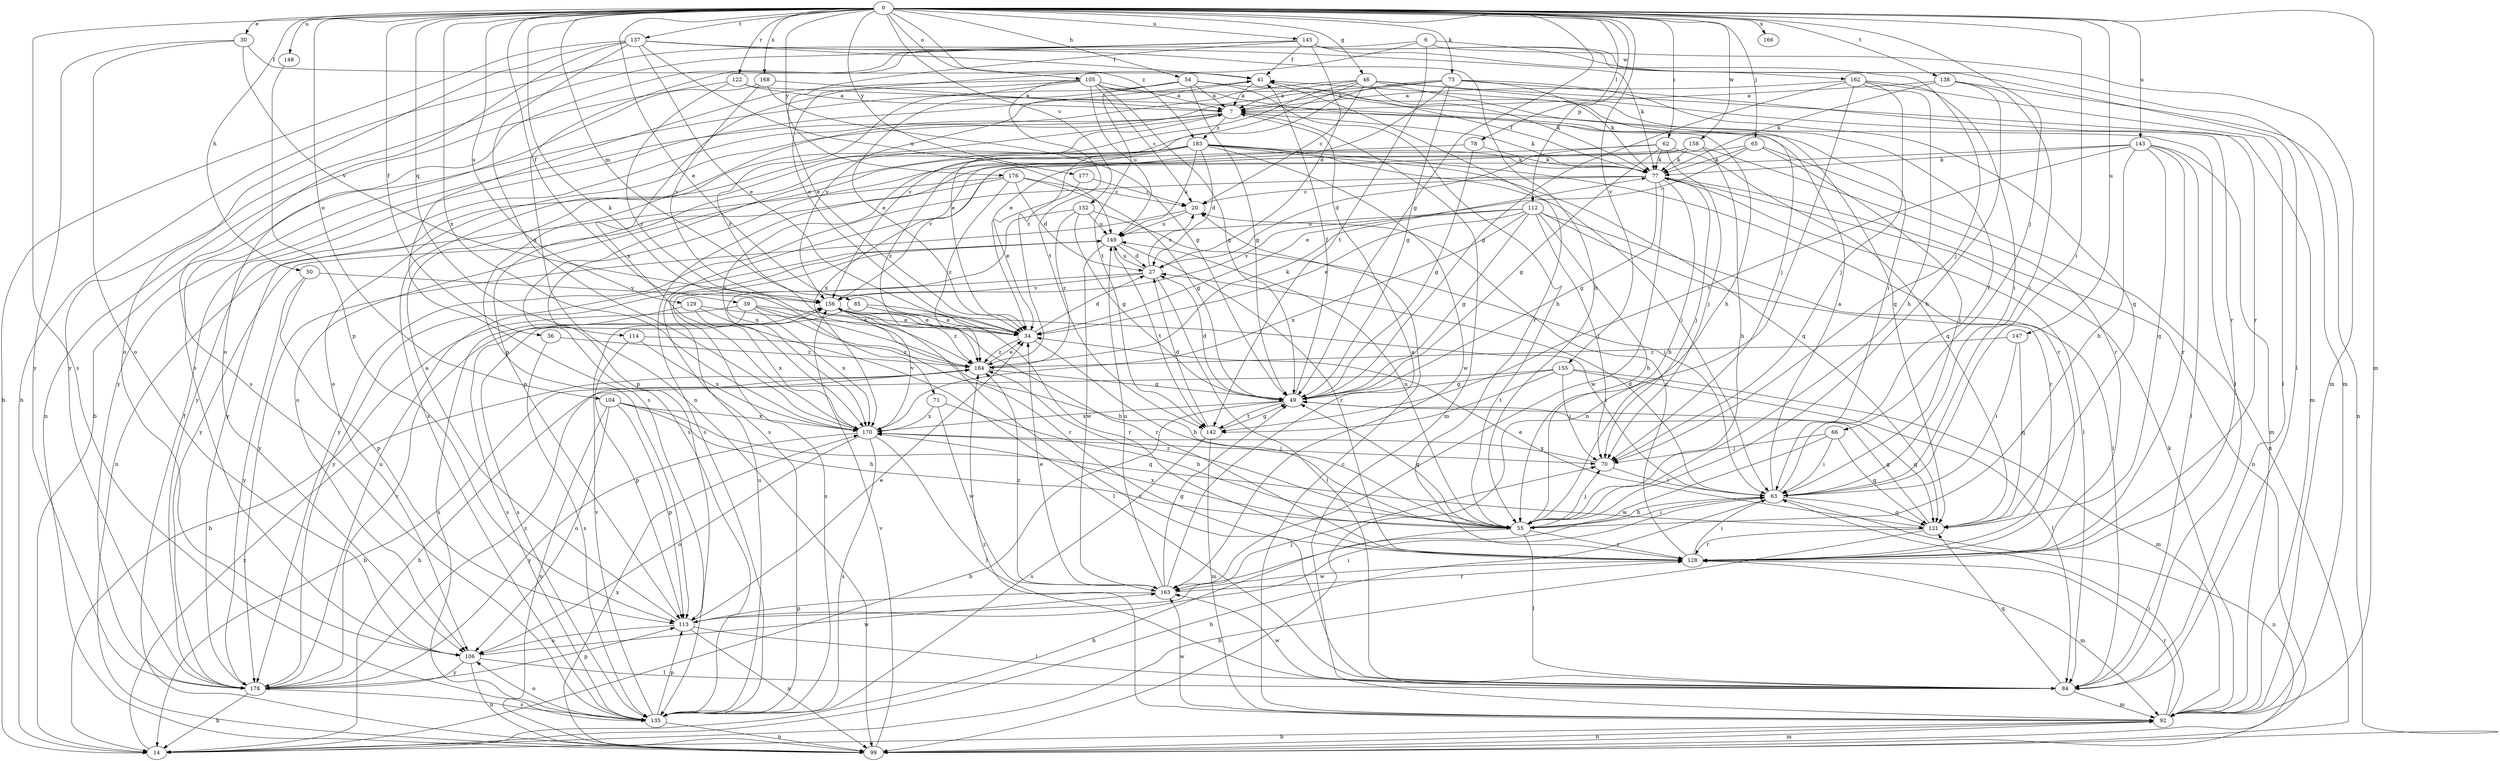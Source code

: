 strict digraph  {
0;
6;
7;
14;
20;
27;
30;
34;
36;
39;
41;
46;
49;
50;
54;
55;
62;
63;
65;
66;
70;
71;
73;
77;
78;
84;
85;
92;
99;
104;
105;
106;
112;
113;
114;
121;
122;
128;
129;
135;
137;
138;
142;
143;
145;
147;
148;
149;
152;
155;
156;
158;
162;
163;
166;
168;
170;
176;
177;
178;
183;
184;
0 -> 30  [label=e];
0 -> 34  [label=e];
0 -> 36  [label=f];
0 -> 39  [label=f];
0 -> 46  [label=g];
0 -> 49  [label=g];
0 -> 50  [label=h];
0 -> 54  [label=h];
0 -> 62  [label=i];
0 -> 63  [label=i];
0 -> 65  [label=j];
0 -> 66  [label=j];
0 -> 71  [label=k];
0 -> 73  [label=k];
0 -> 78  [label=l];
0 -> 85  [label=m];
0 -> 92  [label=m];
0 -> 104  [label=o];
0 -> 105  [label=o];
0 -> 112  [label=p];
0 -> 114  [label=q];
0 -> 122  [label=r];
0 -> 129  [label=s];
0 -> 135  [label=s];
0 -> 137  [label=t];
0 -> 138  [label=t];
0 -> 143  [label=u];
0 -> 145  [label=u];
0 -> 147  [label=u];
0 -> 148  [label=u];
0 -> 152  [label=v];
0 -> 155  [label=v];
0 -> 158  [label=w];
0 -> 166  [label=x];
0 -> 168  [label=x];
0 -> 170  [label=x];
0 -> 176  [label=y];
0 -> 177  [label=y];
0 -> 183  [label=z];
6 -> 34  [label=e];
6 -> 92  [label=m];
6 -> 99  [label=n];
6 -> 142  [label=t];
6 -> 162  [label=w];
7 -> 77  [label=k];
7 -> 92  [label=m];
7 -> 106  [label=o];
7 -> 135  [label=s];
7 -> 178  [label=y];
7 -> 183  [label=z];
14 -> 184  [label=z];
20 -> 149  [label=u];
20 -> 178  [label=y];
27 -> 20  [label=c];
27 -> 84  [label=l];
27 -> 135  [label=s];
27 -> 149  [label=u];
27 -> 156  [label=v];
30 -> 41  [label=f];
30 -> 106  [label=o];
30 -> 156  [label=v];
30 -> 178  [label=y];
34 -> 27  [label=d];
34 -> 55  [label=h];
34 -> 184  [label=z];
36 -> 135  [label=s];
36 -> 184  [label=z];
39 -> 14  [label=b];
39 -> 34  [label=e];
39 -> 55  [label=h];
39 -> 128  [label=r];
39 -> 135  [label=s];
39 -> 170  [label=x];
41 -> 7  [label=a];
41 -> 128  [label=r];
41 -> 156  [label=v];
46 -> 7  [label=a];
46 -> 20  [label=c];
46 -> 34  [label=e];
46 -> 70  [label=j];
46 -> 77  [label=k];
46 -> 92  [label=m];
46 -> 128  [label=r];
46 -> 178  [label=y];
46 -> 184  [label=z];
49 -> 14  [label=b];
49 -> 27  [label=d];
49 -> 41  [label=f];
49 -> 121  [label=q];
49 -> 142  [label=t];
49 -> 170  [label=x];
50 -> 113  [label=p];
50 -> 156  [label=v];
50 -> 178  [label=y];
54 -> 7  [label=a];
54 -> 14  [label=b];
54 -> 34  [label=e];
54 -> 49  [label=g];
54 -> 55  [label=h];
54 -> 121  [label=q];
54 -> 142  [label=t];
55 -> 14  [label=b];
55 -> 49  [label=g];
55 -> 63  [label=i];
55 -> 70  [label=j];
55 -> 84  [label=l];
55 -> 128  [label=r];
55 -> 149  [label=u];
55 -> 170  [label=x];
55 -> 184  [label=z];
62 -> 27  [label=d];
62 -> 49  [label=g];
62 -> 70  [label=j];
62 -> 77  [label=k];
62 -> 113  [label=p];
62 -> 121  [label=q];
63 -> 7  [label=a];
63 -> 14  [label=b];
63 -> 27  [label=d];
63 -> 41  [label=f];
63 -> 55  [label=h];
63 -> 99  [label=n];
63 -> 121  [label=q];
65 -> 34  [label=e];
65 -> 63  [label=i];
65 -> 77  [label=k];
65 -> 99  [label=n];
65 -> 135  [label=s];
66 -> 63  [label=i];
66 -> 70  [label=j];
66 -> 121  [label=q];
66 -> 163  [label=w];
70 -> 63  [label=i];
70 -> 170  [label=x];
71 -> 55  [label=h];
71 -> 163  [label=w];
71 -> 170  [label=x];
73 -> 7  [label=a];
73 -> 34  [label=e];
73 -> 49  [label=g];
73 -> 77  [label=k];
73 -> 113  [label=p];
73 -> 121  [label=q];
73 -> 128  [label=r];
73 -> 156  [label=v];
77 -> 20  [label=c];
77 -> 41  [label=f];
77 -> 49  [label=g];
77 -> 55  [label=h];
77 -> 70  [label=j];
77 -> 84  [label=l];
77 -> 99  [label=n];
77 -> 163  [label=w];
77 -> 178  [label=y];
78 -> 49  [label=g];
78 -> 77  [label=k];
78 -> 106  [label=o];
84 -> 92  [label=m];
84 -> 121  [label=q];
84 -> 156  [label=v];
84 -> 163  [label=w];
85 -> 34  [label=e];
85 -> 128  [label=r];
85 -> 135  [label=s];
92 -> 14  [label=b];
92 -> 20  [label=c];
92 -> 63  [label=i];
92 -> 77  [label=k];
92 -> 99  [label=n];
92 -> 128  [label=r];
92 -> 163  [label=w];
92 -> 184  [label=z];
99 -> 41  [label=f];
99 -> 92  [label=m];
99 -> 156  [label=v];
99 -> 170  [label=x];
104 -> 55  [label=h];
104 -> 99  [label=n];
104 -> 106  [label=o];
104 -> 113  [label=p];
104 -> 121  [label=q];
104 -> 170  [label=x];
105 -> 7  [label=a];
105 -> 20  [label=c];
105 -> 49  [label=g];
105 -> 55  [label=h];
105 -> 84  [label=l];
105 -> 135  [label=s];
105 -> 142  [label=t];
105 -> 149  [label=u];
105 -> 170  [label=x];
105 -> 184  [label=z];
106 -> 84  [label=l];
106 -> 99  [label=n];
106 -> 163  [label=w];
106 -> 178  [label=y];
112 -> 34  [label=e];
112 -> 49  [label=g];
112 -> 55  [label=h];
112 -> 70  [label=j];
112 -> 84  [label=l];
112 -> 128  [label=r];
112 -> 149  [label=u];
112 -> 156  [label=v];
112 -> 170  [label=x];
113 -> 7  [label=a];
113 -> 34  [label=e];
113 -> 63  [label=i];
113 -> 70  [label=j];
113 -> 84  [label=l];
113 -> 99  [label=n];
113 -> 106  [label=o];
114 -> 113  [label=p];
114 -> 170  [label=x];
114 -> 184  [label=z];
121 -> 14  [label=b];
121 -> 34  [label=e];
121 -> 49  [label=g];
121 -> 128  [label=r];
122 -> 7  [label=a];
122 -> 63  [label=i];
122 -> 99  [label=n];
122 -> 184  [label=z];
128 -> 20  [label=c];
128 -> 63  [label=i];
128 -> 92  [label=m];
128 -> 163  [label=w];
129 -> 34  [label=e];
129 -> 84  [label=l];
129 -> 135  [label=s];
129 -> 170  [label=x];
135 -> 99  [label=n];
135 -> 106  [label=o];
135 -> 113  [label=p];
135 -> 149  [label=u];
135 -> 156  [label=v];
137 -> 14  [label=b];
137 -> 34  [label=e];
137 -> 41  [label=f];
137 -> 55  [label=h];
137 -> 77  [label=k];
137 -> 106  [label=o];
137 -> 135  [label=s];
137 -> 149  [label=u];
137 -> 170  [label=x];
138 -> 7  [label=a];
138 -> 55  [label=h];
138 -> 63  [label=i];
138 -> 77  [label=k];
138 -> 99  [label=n];
142 -> 27  [label=d];
142 -> 49  [label=g];
142 -> 92  [label=m];
142 -> 135  [label=s];
143 -> 55  [label=h];
143 -> 77  [label=k];
143 -> 84  [label=l];
143 -> 92  [label=m];
143 -> 121  [label=q];
143 -> 128  [label=r];
143 -> 142  [label=t];
143 -> 170  [label=x];
145 -> 14  [label=b];
145 -> 27  [label=d];
145 -> 34  [label=e];
145 -> 41  [label=f];
145 -> 70  [label=j];
145 -> 84  [label=l];
145 -> 92  [label=m];
145 -> 106  [label=o];
145 -> 178  [label=y];
147 -> 63  [label=i];
147 -> 121  [label=q];
147 -> 184  [label=z];
148 -> 113  [label=p];
149 -> 27  [label=d];
149 -> 128  [label=r];
149 -> 142  [label=t];
149 -> 163  [label=w];
149 -> 178  [label=y];
152 -> 49  [label=g];
152 -> 63  [label=i];
152 -> 149  [label=u];
152 -> 170  [label=x];
152 -> 184  [label=z];
155 -> 14  [label=b];
155 -> 49  [label=g];
155 -> 70  [label=j];
155 -> 84  [label=l];
155 -> 92  [label=m];
155 -> 142  [label=t];
156 -> 34  [label=e];
156 -> 63  [label=i];
156 -> 128  [label=r];
156 -> 184  [label=z];
158 -> 55  [label=h];
158 -> 77  [label=k];
158 -> 128  [label=r];
158 -> 135  [label=s];
158 -> 156  [label=v];
162 -> 7  [label=a];
162 -> 49  [label=g];
162 -> 55  [label=h];
162 -> 63  [label=i];
162 -> 70  [label=j];
162 -> 84  [label=l];
162 -> 99  [label=n];
163 -> 7  [label=a];
163 -> 34  [label=e];
163 -> 49  [label=g];
163 -> 113  [label=p];
163 -> 128  [label=r];
163 -> 149  [label=u];
163 -> 184  [label=z];
168 -> 7  [label=a];
168 -> 49  [label=g];
168 -> 106  [label=o];
168 -> 156  [label=v];
170 -> 70  [label=j];
170 -> 84  [label=l];
170 -> 106  [label=o];
170 -> 135  [label=s];
170 -> 156  [label=v];
170 -> 178  [label=y];
176 -> 20  [label=c];
176 -> 27  [label=d];
176 -> 49  [label=g];
176 -> 99  [label=n];
176 -> 178  [label=y];
176 -> 184  [label=z];
177 -> 20  [label=c];
177 -> 34  [label=e];
178 -> 14  [label=b];
178 -> 113  [label=p];
178 -> 135  [label=s];
178 -> 149  [label=u];
178 -> 156  [label=v];
178 -> 184  [label=z];
183 -> 27  [label=d];
183 -> 63  [label=i];
183 -> 77  [label=k];
183 -> 113  [label=p];
183 -> 121  [label=q];
183 -> 128  [label=r];
183 -> 135  [label=s];
183 -> 149  [label=u];
183 -> 163  [label=w];
183 -> 170  [label=x];
183 -> 178  [label=y];
183 -> 184  [label=z];
184 -> 14  [label=b];
184 -> 34  [label=e];
184 -> 49  [label=g];
184 -> 77  [label=k];
}
